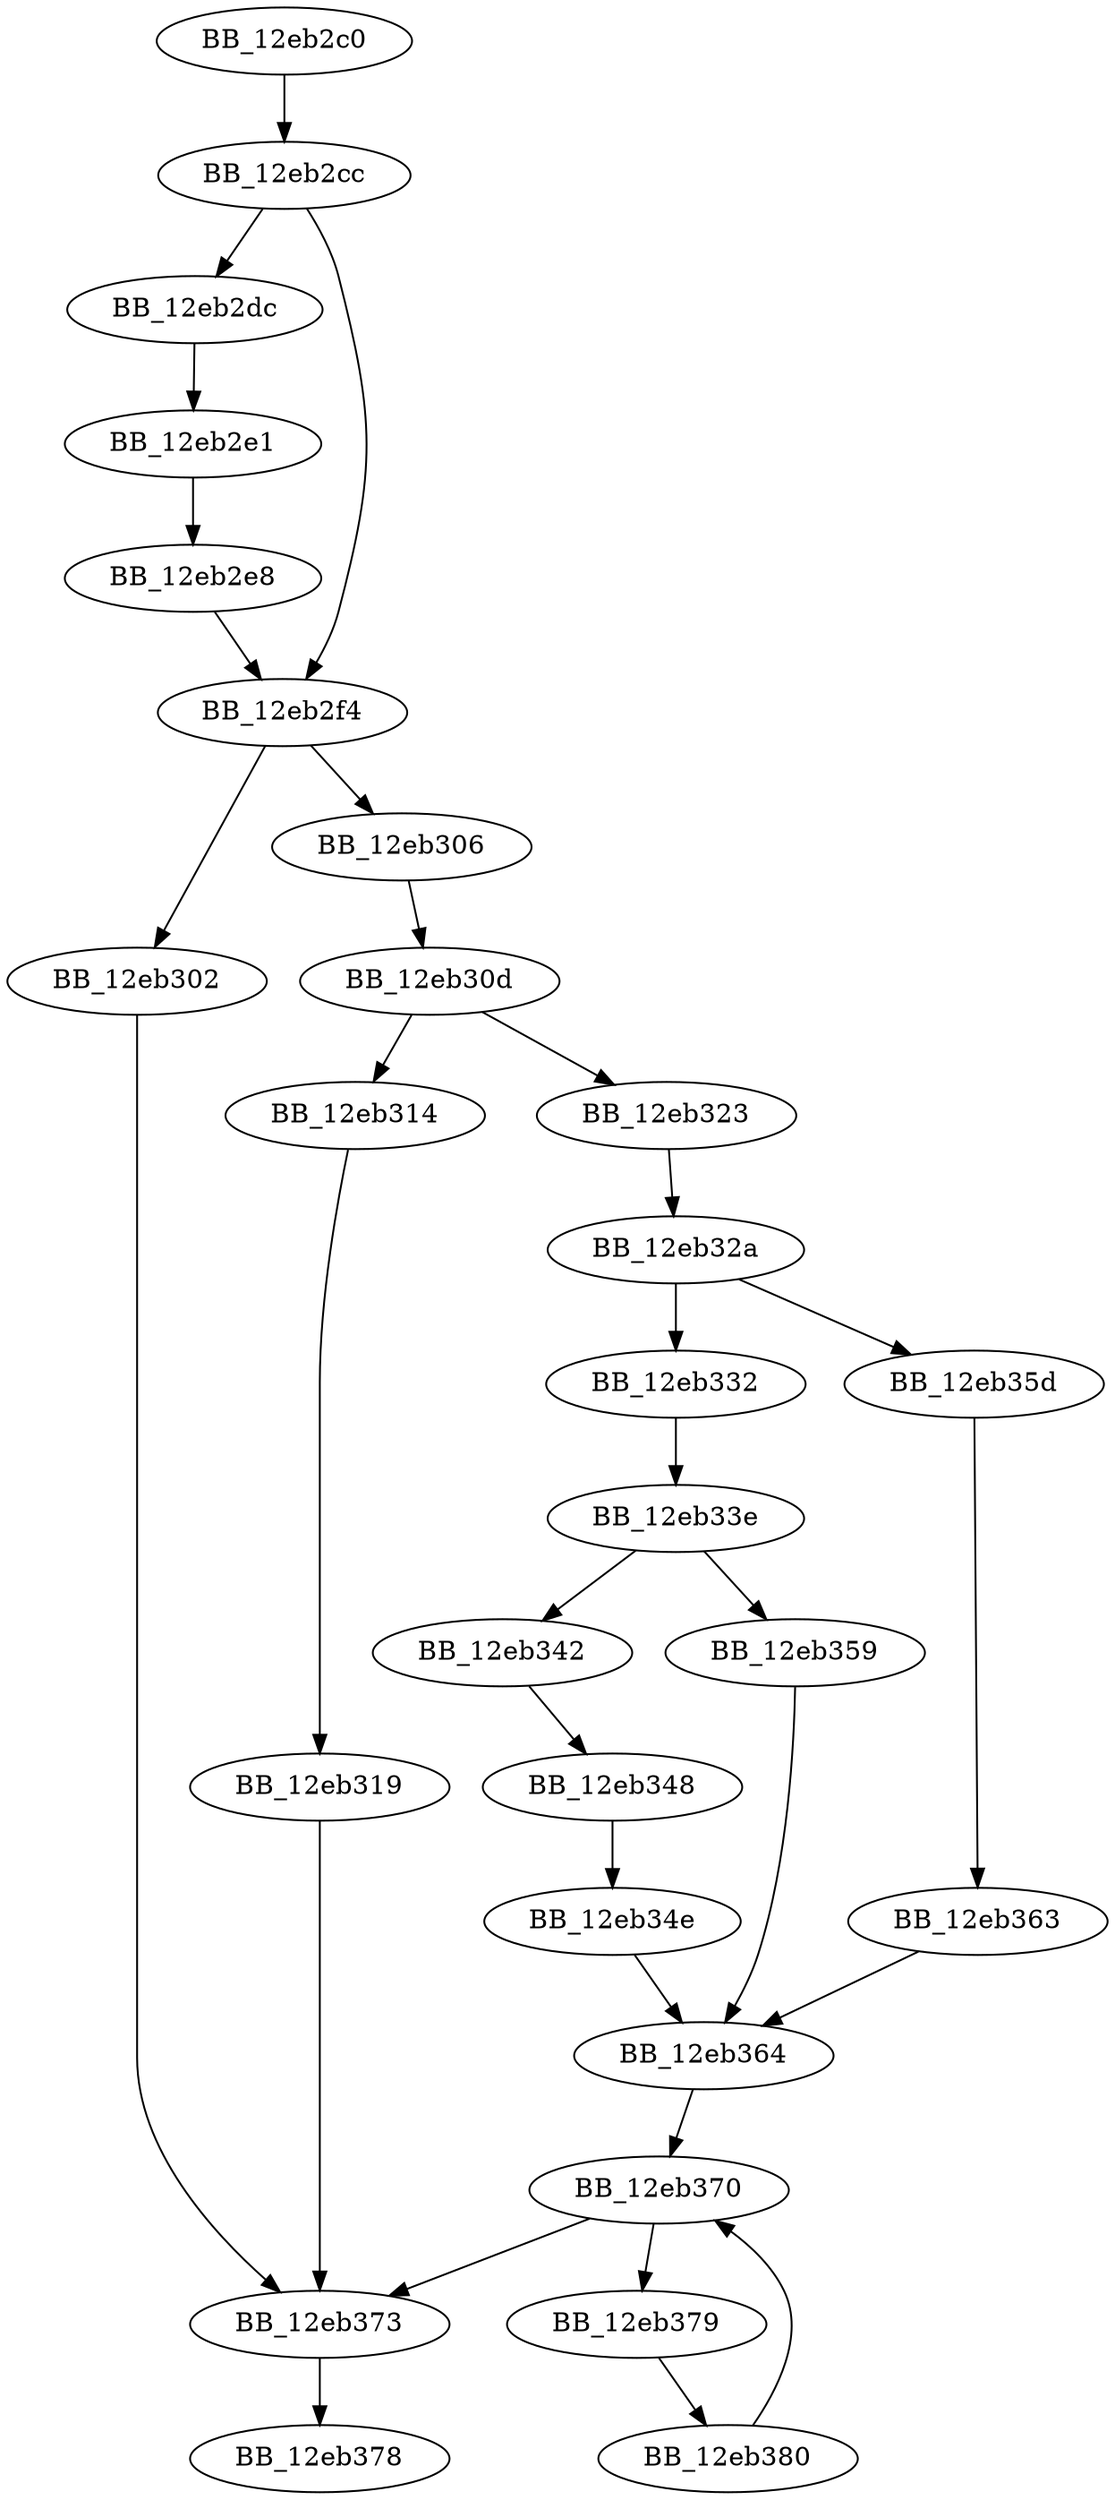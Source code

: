 DiGraph __mtinitlocknum{
BB_12eb2c0->BB_12eb2cc
BB_12eb2cc->BB_12eb2dc
BB_12eb2cc->BB_12eb2f4
BB_12eb2dc->BB_12eb2e1
BB_12eb2e1->BB_12eb2e8
BB_12eb2e8->BB_12eb2f4
BB_12eb2f4->BB_12eb302
BB_12eb2f4->BB_12eb306
BB_12eb302->BB_12eb373
BB_12eb306->BB_12eb30d
BB_12eb30d->BB_12eb314
BB_12eb30d->BB_12eb323
BB_12eb314->BB_12eb319
BB_12eb319->BB_12eb373
BB_12eb323->BB_12eb32a
BB_12eb32a->BB_12eb332
BB_12eb32a->BB_12eb35d
BB_12eb332->BB_12eb33e
BB_12eb33e->BB_12eb342
BB_12eb33e->BB_12eb359
BB_12eb342->BB_12eb348
BB_12eb348->BB_12eb34e
BB_12eb34e->BB_12eb364
BB_12eb359->BB_12eb364
BB_12eb35d->BB_12eb363
BB_12eb363->BB_12eb364
BB_12eb364->BB_12eb370
BB_12eb370->BB_12eb373
BB_12eb370->BB_12eb379
BB_12eb373->BB_12eb378
BB_12eb379->BB_12eb380
BB_12eb380->BB_12eb370
}
